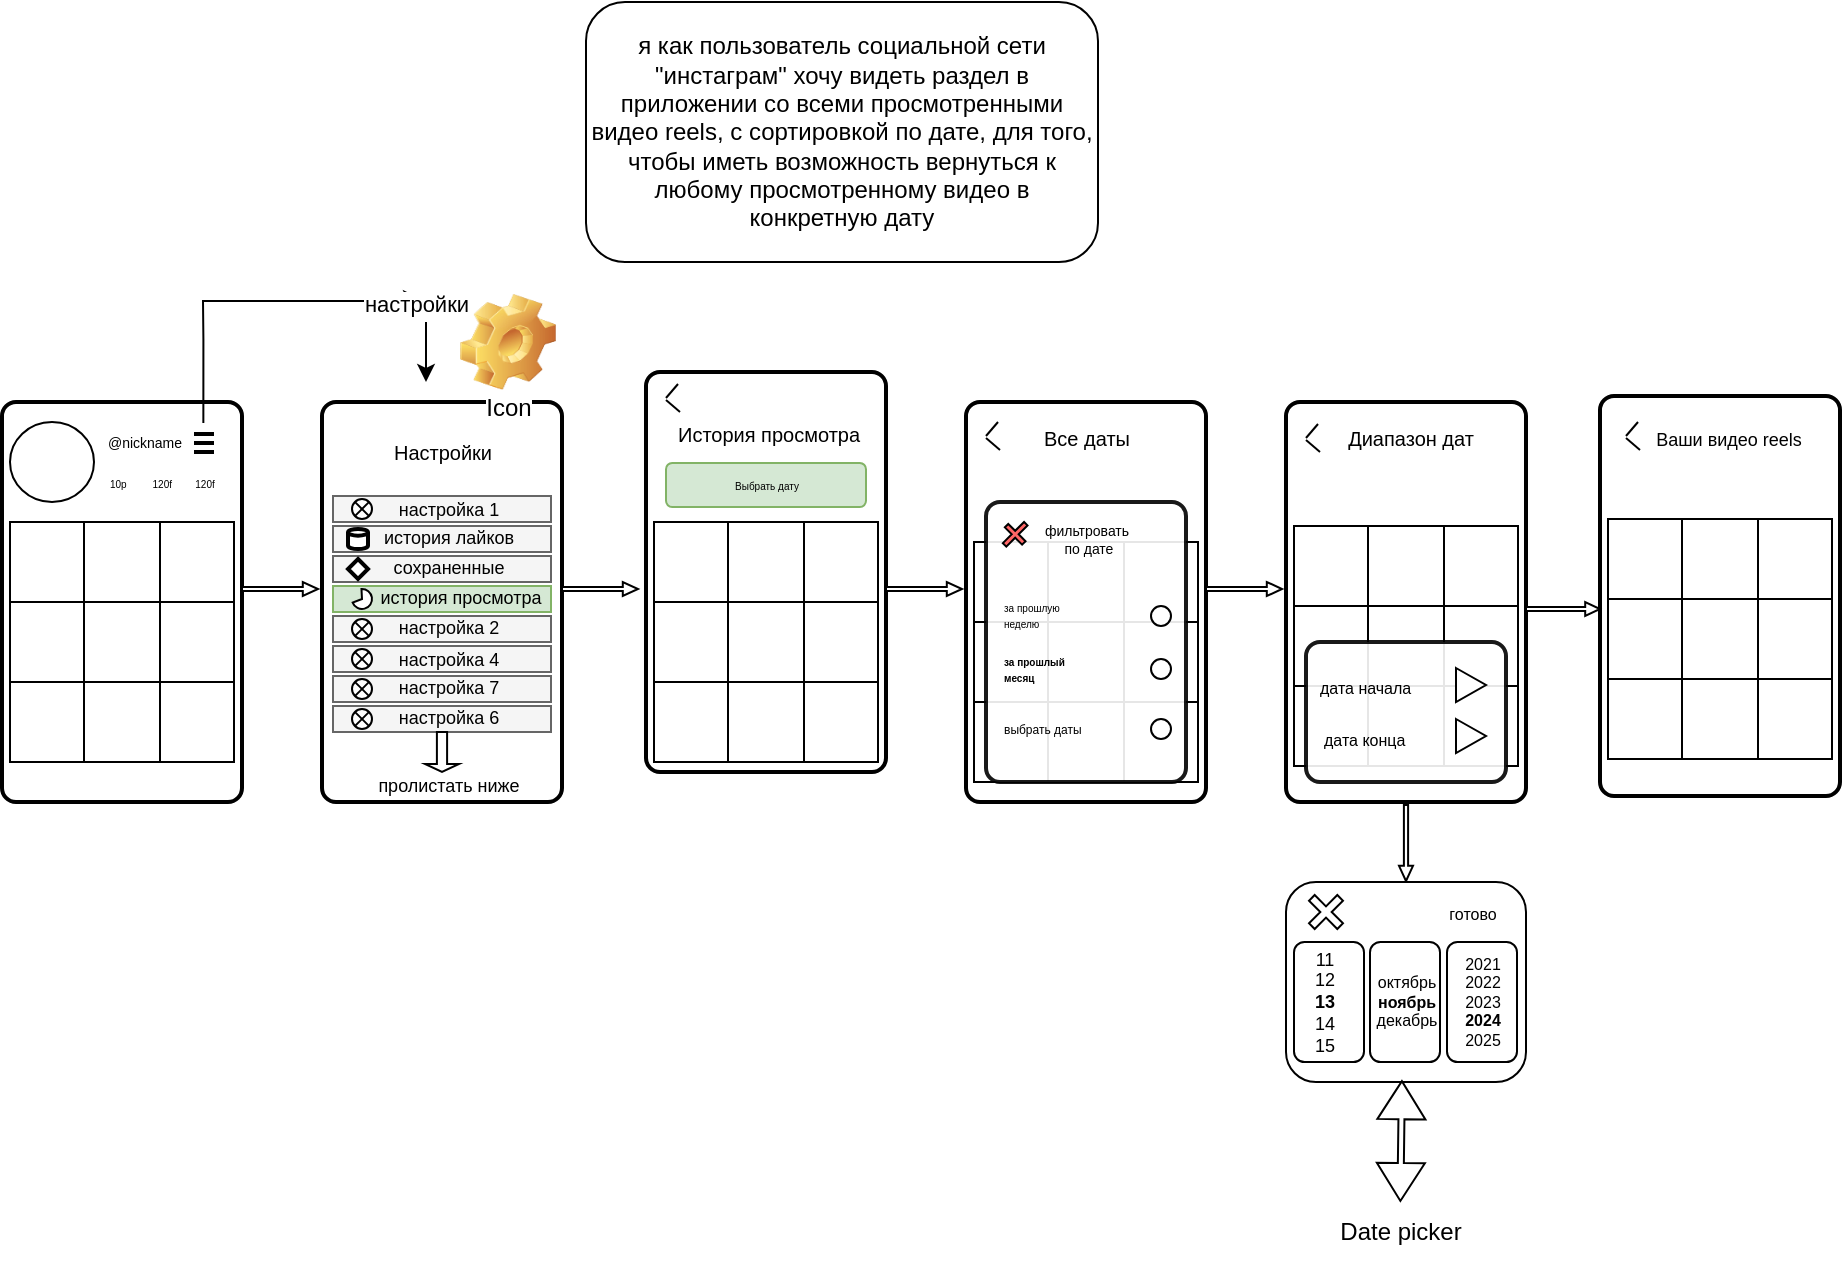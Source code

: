 <mxfile version="24.7.17">
  <diagram name="Страница — 1" id="zSCGIvUuBZdu_Xor0hQM">
    <mxGraphModel dx="1436" dy="774" grid="1" gridSize="10" guides="1" tooltips="1" connect="1" arrows="1" fold="1" page="1" pageScale="1" pageWidth="827" pageHeight="1169" math="0" shadow="0">
      <root>
        <mxCell id="0" />
        <mxCell id="1" parent="0" />
        <mxCell id="emmkqpBWdBEhl7w6q0PS-4" value="&lt;div style=&quot;text-align: justify;&quot;&gt;&lt;span style=&quot;background-color: initial;&quot;&gt;100&lt;/span&gt;&lt;/div&gt;" style="rounded=1;whiteSpace=wrap;html=1;absoluteArcSize=1;arcSize=14;strokeWidth=2;" parent="1" vertex="1">
          <mxGeometry x="28" y="320" width="120" height="200" as="geometry" />
        </mxCell>
        <mxCell id="emmkqpBWdBEhl7w6q0PS-5" value="" style="rounded=1;whiteSpace=wrap;html=1;absoluteArcSize=1;arcSize=14;strokeWidth=2;" parent="1" vertex="1">
          <mxGeometry x="188" y="320" width="120" height="200" as="geometry" />
        </mxCell>
        <mxCell id="emmkqpBWdBEhl7w6q0PS-6" value="" style="rounded=1;whiteSpace=wrap;html=1;absoluteArcSize=1;arcSize=14;strokeWidth=2;" parent="1" vertex="1">
          <mxGeometry x="350" y="305" width="120" height="200" as="geometry" />
        </mxCell>
        <mxCell id="emmkqpBWdBEhl7w6q0PS-7" value="" style="rounded=1;whiteSpace=wrap;html=1;absoluteArcSize=1;arcSize=14;strokeWidth=2;" parent="1" vertex="1">
          <mxGeometry x="510" y="320" width="120" height="200" as="geometry" />
        </mxCell>
        <mxCell id="emmkqpBWdBEhl7w6q0PS-8" value="" style="rounded=1;whiteSpace=wrap;html=1;absoluteArcSize=1;arcSize=14;strokeWidth=2;" parent="1" vertex="1">
          <mxGeometry x="670" y="320" width="120" height="200" as="geometry" />
        </mxCell>
        <mxCell id="emmkqpBWdBEhl7w6q0PS-9" value="" style="shape=table;startSize=0;container=1;collapsible=0;childLayout=tableLayout;fontSize=16;" parent="1" vertex="1">
          <mxGeometry x="32" y="380" width="112" height="120" as="geometry" />
        </mxCell>
        <mxCell id="emmkqpBWdBEhl7w6q0PS-10" value="" style="shape=tableRow;horizontal=0;startSize=0;swimlaneHead=0;swimlaneBody=0;strokeColor=inherit;top=0;left=0;bottom=0;right=0;collapsible=0;dropTarget=0;fillColor=none;points=[[0,0.5],[1,0.5]];portConstraint=eastwest;fontSize=16;" parent="emmkqpBWdBEhl7w6q0PS-9" vertex="1">
          <mxGeometry width="112" height="40" as="geometry" />
        </mxCell>
        <mxCell id="emmkqpBWdBEhl7w6q0PS-11" value="" style="shape=partialRectangle;html=1;whiteSpace=wrap;connectable=0;strokeColor=inherit;overflow=hidden;fillColor=none;top=0;left=0;bottom=0;right=0;pointerEvents=1;fontSize=16;" parent="emmkqpBWdBEhl7w6q0PS-10" vertex="1">
          <mxGeometry width="37" height="40" as="geometry">
            <mxRectangle width="37" height="40" as="alternateBounds" />
          </mxGeometry>
        </mxCell>
        <mxCell id="emmkqpBWdBEhl7w6q0PS-12" value="" style="shape=partialRectangle;html=1;whiteSpace=wrap;connectable=0;strokeColor=inherit;overflow=hidden;fillColor=none;top=0;left=0;bottom=0;right=0;pointerEvents=1;fontSize=16;" parent="emmkqpBWdBEhl7w6q0PS-10" vertex="1">
          <mxGeometry x="37" width="38" height="40" as="geometry">
            <mxRectangle width="38" height="40" as="alternateBounds" />
          </mxGeometry>
        </mxCell>
        <mxCell id="emmkqpBWdBEhl7w6q0PS-13" value="" style="shape=partialRectangle;html=1;whiteSpace=wrap;connectable=0;strokeColor=inherit;overflow=hidden;fillColor=none;top=0;left=0;bottom=0;right=0;pointerEvents=1;fontSize=16;" parent="emmkqpBWdBEhl7w6q0PS-10" vertex="1">
          <mxGeometry x="75" width="37" height="40" as="geometry">
            <mxRectangle width="37" height="40" as="alternateBounds" />
          </mxGeometry>
        </mxCell>
        <mxCell id="emmkqpBWdBEhl7w6q0PS-14" value="" style="shape=tableRow;horizontal=0;startSize=0;swimlaneHead=0;swimlaneBody=0;strokeColor=inherit;top=0;left=0;bottom=0;right=0;collapsible=0;dropTarget=0;fillColor=none;points=[[0,0.5],[1,0.5]];portConstraint=eastwest;fontSize=16;" parent="emmkqpBWdBEhl7w6q0PS-9" vertex="1">
          <mxGeometry y="40" width="112" height="40" as="geometry" />
        </mxCell>
        <mxCell id="emmkqpBWdBEhl7w6q0PS-15" value="" style="shape=partialRectangle;html=1;whiteSpace=wrap;connectable=0;strokeColor=inherit;overflow=hidden;fillColor=none;top=0;left=0;bottom=0;right=0;pointerEvents=1;fontSize=16;" parent="emmkqpBWdBEhl7w6q0PS-14" vertex="1">
          <mxGeometry width="37" height="40" as="geometry">
            <mxRectangle width="37" height="40" as="alternateBounds" />
          </mxGeometry>
        </mxCell>
        <mxCell id="emmkqpBWdBEhl7w6q0PS-16" value="&lt;div style=&quot;text-align: justify;&quot;&gt;&lt;br&gt;&lt;/div&gt;" style="shape=partialRectangle;html=1;whiteSpace=wrap;connectable=0;strokeColor=inherit;overflow=hidden;fillColor=none;top=0;left=0;bottom=0;right=0;pointerEvents=1;fontSize=16;" parent="emmkqpBWdBEhl7w6q0PS-14" vertex="1">
          <mxGeometry x="37" width="38" height="40" as="geometry">
            <mxRectangle width="38" height="40" as="alternateBounds" />
          </mxGeometry>
        </mxCell>
        <mxCell id="emmkqpBWdBEhl7w6q0PS-17" value="" style="shape=partialRectangle;html=1;whiteSpace=wrap;connectable=0;strokeColor=inherit;overflow=hidden;fillColor=none;top=0;left=0;bottom=0;right=0;pointerEvents=1;fontSize=16;" parent="emmkqpBWdBEhl7w6q0PS-14" vertex="1">
          <mxGeometry x="75" width="37" height="40" as="geometry">
            <mxRectangle width="37" height="40" as="alternateBounds" />
          </mxGeometry>
        </mxCell>
        <mxCell id="emmkqpBWdBEhl7w6q0PS-18" value="" style="shape=tableRow;horizontal=0;startSize=0;swimlaneHead=0;swimlaneBody=0;strokeColor=inherit;top=0;left=0;bottom=0;right=0;collapsible=0;dropTarget=0;fillColor=none;points=[[0,0.5],[1,0.5]];portConstraint=eastwest;fontSize=16;" parent="emmkqpBWdBEhl7w6q0PS-9" vertex="1">
          <mxGeometry y="80" width="112" height="40" as="geometry" />
        </mxCell>
        <mxCell id="emmkqpBWdBEhl7w6q0PS-19" value="" style="shape=partialRectangle;html=1;whiteSpace=wrap;connectable=0;strokeColor=inherit;overflow=hidden;fillColor=none;top=0;left=0;bottom=0;right=0;pointerEvents=1;fontSize=16;" parent="emmkqpBWdBEhl7w6q0PS-18" vertex="1">
          <mxGeometry width="37" height="40" as="geometry">
            <mxRectangle width="37" height="40" as="alternateBounds" />
          </mxGeometry>
        </mxCell>
        <mxCell id="emmkqpBWdBEhl7w6q0PS-20" value="" style="shape=partialRectangle;html=1;whiteSpace=wrap;connectable=0;strokeColor=inherit;overflow=hidden;fillColor=none;top=0;left=0;bottom=0;right=0;pointerEvents=1;fontSize=16;" parent="emmkqpBWdBEhl7w6q0PS-18" vertex="1">
          <mxGeometry x="37" width="38" height="40" as="geometry">
            <mxRectangle width="38" height="40" as="alternateBounds" />
          </mxGeometry>
        </mxCell>
        <mxCell id="emmkqpBWdBEhl7w6q0PS-21" value="" style="shape=partialRectangle;html=1;whiteSpace=wrap;connectable=0;strokeColor=inherit;overflow=hidden;fillColor=none;top=0;left=0;bottom=0;right=0;pointerEvents=1;fontSize=16;" parent="emmkqpBWdBEhl7w6q0PS-18" vertex="1">
          <mxGeometry x="75" width="37" height="40" as="geometry">
            <mxRectangle width="37" height="40" as="alternateBounds" />
          </mxGeometry>
        </mxCell>
        <mxCell id="emmkqpBWdBEhl7w6q0PS-23" value="" style="verticalLabelPosition=bottom;verticalAlign=top;html=1;shape=mxgraph.flowchart.on-page_reference;" parent="1" vertex="1">
          <mxGeometry x="32" y="330" width="42" height="40" as="geometry" />
        </mxCell>
        <mxCell id="emmkqpBWdBEhl7w6q0PS-24" value="10p" style="text;html=1;align=left;verticalAlign=middle;resizable=0;points=[];autosize=1;strokeColor=none;fillColor=none;fontSize=5;" parent="1" vertex="1">
          <mxGeometry x="80" y="350" width="30" height="20" as="geometry" />
        </mxCell>
        <mxCell id="emmkqpBWdBEhl7w6q0PS-25" value="120f" style="text;html=1;align=right;verticalAlign=middle;resizable=0;points=[];autosize=1;strokeColor=none;fillColor=none;fontSize=5;" parent="1" vertex="1">
          <mxGeometry x="84" y="350" width="30" height="20" as="geometry" />
        </mxCell>
        <mxCell id="emmkqpBWdBEhl7w6q0PS-26" value="120f" style="text;html=1;align=center;verticalAlign=middle;resizable=0;points=[];autosize=1;strokeColor=none;fillColor=none;fontSize=5;" parent="1" vertex="1">
          <mxGeometry x="114" y="350" width="30" height="20" as="geometry" />
        </mxCell>
        <mxCell id="emmkqpBWdBEhl7w6q0PS-29" value="" style="line;strokeWidth=2;html=1;" parent="1" vertex="1">
          <mxGeometry x="124" y="330" width="10" height="12" as="geometry" />
        </mxCell>
        <mxCell id="emmkqpBWdBEhl7w6q0PS-30" value="" style="line;strokeWidth=2;html=1;" parent="1" vertex="1">
          <mxGeometry x="124" y="340" width="10" height="10" as="geometry" />
        </mxCell>
        <mxCell id="emmkqpBWdBEhl7w6q0PS-32" value="" style="line;strokeWidth=2;html=1;" parent="1" vertex="1">
          <mxGeometry x="124" y="340" width="10" height="1" as="geometry" />
        </mxCell>
        <mxCell id="emmkqpBWdBEhl7w6q0PS-33" value="" style="edgeStyle=segmentEdgeStyle;endArrow=classic;html=1;curved=0;rounded=0;endSize=8;startSize=8;exitX=0.593;exitY=0.531;exitDx=0;exitDy=0;exitPerimeter=0;" parent="1" edge="1">
          <mxGeometry width="50" height="50" relative="1" as="geometry">
            <mxPoint x="128.68" y="330.502" as="sourcePoint" />
            <mxPoint x="239.5" y="269.5" as="targetPoint" />
            <Array as="points">
              <mxPoint x="128.5" y="288.5" />
              <mxPoint x="128.5" y="288.5" />
            </Array>
          </mxGeometry>
        </mxCell>
        <mxCell id="emmkqpBWdBEhl7w6q0PS-34" value="настройки" style="edgeLabel;html=1;align=center;verticalAlign=middle;resizable=0;points=[];" parent="emmkqpBWdBEhl7w6q0PS-33" vertex="1" connectable="0">
          <mxGeometry x="0.941" y="-1" relative="1" as="geometry">
            <mxPoint as="offset" />
          </mxGeometry>
        </mxCell>
        <mxCell id="emmkqpBWdBEhl7w6q0PS-36" value="" style="shape=singleArrow;whiteSpace=wrap;html=1;" parent="1" vertex="1">
          <mxGeometry x="148" y="410" width="38" height="7" as="geometry" />
        </mxCell>
        <mxCell id="emmkqpBWdBEhl7w6q0PS-37" value="" style="shape=singleArrow;whiteSpace=wrap;html=1;" parent="1" vertex="1">
          <mxGeometry x="308" y="410" width="38" height="7" as="geometry" />
        </mxCell>
        <mxCell id="emmkqpBWdBEhl7w6q0PS-38" value="Настройки" style="text;html=1;align=center;verticalAlign=middle;resizable=0;points=[];autosize=1;strokeColor=none;fillColor=none;fontSize=10;" parent="1" vertex="1">
          <mxGeometry x="213" y="330" width="70" height="30" as="geometry" />
        </mxCell>
        <mxCell id="emmkqpBWdBEhl7w6q0PS-39" value="История просмотра" style="text;html=1;align=center;verticalAlign=middle;resizable=0;points=[];autosize=1;strokeColor=none;fillColor=none;fontSize=10;" parent="1" vertex="1">
          <mxGeometry x="355.5" y="321" width="110" height="30" as="geometry" />
        </mxCell>
        <mxCell id="emmkqpBWdBEhl7w6q0PS-40" value="Все даты" style="text;html=1;align=center;verticalAlign=middle;resizable=0;points=[];autosize=1;strokeColor=none;fillColor=none;fontSize=10;" parent="1" vertex="1">
          <mxGeometry x="535" y="323" width="70" height="30" as="geometry" />
        </mxCell>
        <mxCell id="emmkqpBWdBEhl7w6q0PS-41" value="Диапазон дат" style="text;html=1;align=center;verticalAlign=middle;resizable=0;points=[];autosize=1;strokeColor=none;fillColor=none;fontSize=10;" parent="1" vertex="1">
          <mxGeometry x="687" y="323" width="90" height="30" as="geometry" />
        </mxCell>
        <mxCell id="emmkqpBWdBEhl7w6q0PS-42" value="" style="shape=singleArrow;whiteSpace=wrap;html=1;" parent="1" vertex="1">
          <mxGeometry x="470" y="410" width="38" height="7" as="geometry" />
        </mxCell>
        <mxCell id="emmkqpBWdBEhl7w6q0PS-43" value="" style="shape=singleArrow;whiteSpace=wrap;html=1;" parent="1" vertex="1">
          <mxGeometry x="630" y="410" width="38" height="7" as="geometry" />
        </mxCell>
        <mxCell id="emmkqpBWdBEhl7w6q0PS-45" value="" style="verticalLabelPosition=bottom;verticalAlign=top;html=1;shape=mxgraph.basic.rect;fillColor2=none;strokeWidth=1;size=20;indent=100;fillColor=#f5f5f5;fontColor=#333333;strokeColor=#666666;" parent="1" vertex="1">
          <mxGeometry x="193.5" y="367" width="109" height="13" as="geometry" />
        </mxCell>
        <mxCell id="emmkqpBWdBEhl7w6q0PS-46" value="" style="verticalLabelPosition=bottom;verticalAlign=top;html=1;shape=mxgraph.basic.rect;fillColor2=none;strokeWidth=1;size=20;indent=100;fillColor=#f5f5f5;fontColor=#333333;strokeColor=#666666;" parent="1" vertex="1">
          <mxGeometry x="193.5" y="382" width="109" height="13" as="geometry" />
        </mxCell>
        <mxCell id="emmkqpBWdBEhl7w6q0PS-47" value="" style="verticalLabelPosition=bottom;verticalAlign=top;html=1;shape=mxgraph.basic.rect;fillColor2=none;strokeWidth=1;size=20;indent=100;fillColor=#f5f5f5;fontColor=#333333;strokeColor=#666666;" parent="1" vertex="1">
          <mxGeometry x="193.5" y="397" width="109" height="13" as="geometry" />
        </mxCell>
        <mxCell id="emmkqpBWdBEhl7w6q0PS-48" value="" style="verticalLabelPosition=bottom;verticalAlign=top;html=1;shape=mxgraph.basic.rect;fillColor2=none;strokeWidth=1;size=20;indent=100;fillColor=#d5e8d4;strokeColor=#82b366;" parent="1" vertex="1">
          <mxGeometry x="193.5" y="412" width="109" height="13" as="geometry" />
        </mxCell>
        <mxCell id="emmkqpBWdBEhl7w6q0PS-50" value="&lt;font style=&quot;font-size: 7px;&quot;&gt;@nickname&lt;/font&gt;" style="text;html=1;align=center;verticalAlign=middle;resizable=0;points=[];autosize=1;strokeColor=none;fillColor=none;fontSize=7;" parent="1" vertex="1">
          <mxGeometry x="69" y="330.5" width="60" height="20" as="geometry" />
        </mxCell>
        <mxCell id="emmkqpBWdBEhl7w6q0PS-53" value="" style="shape=table;startSize=0;container=1;collapsible=0;childLayout=tableLayout;fontSize=16;" parent="1" vertex="1">
          <mxGeometry x="354" y="380" width="112" height="120" as="geometry" />
        </mxCell>
        <mxCell id="emmkqpBWdBEhl7w6q0PS-54" value="" style="shape=tableRow;horizontal=0;startSize=0;swimlaneHead=0;swimlaneBody=0;strokeColor=inherit;top=0;left=0;bottom=0;right=0;collapsible=0;dropTarget=0;fillColor=none;points=[[0,0.5],[1,0.5]];portConstraint=eastwest;fontSize=16;" parent="emmkqpBWdBEhl7w6q0PS-53" vertex="1">
          <mxGeometry width="112" height="40" as="geometry" />
        </mxCell>
        <mxCell id="emmkqpBWdBEhl7w6q0PS-55" value="" style="shape=partialRectangle;html=1;whiteSpace=wrap;connectable=0;strokeColor=inherit;overflow=hidden;fillColor=none;top=0;left=0;bottom=0;right=0;pointerEvents=1;fontSize=16;" parent="emmkqpBWdBEhl7w6q0PS-54" vertex="1">
          <mxGeometry width="37" height="40" as="geometry">
            <mxRectangle width="37" height="40" as="alternateBounds" />
          </mxGeometry>
        </mxCell>
        <mxCell id="emmkqpBWdBEhl7w6q0PS-56" value="" style="shape=partialRectangle;html=1;whiteSpace=wrap;connectable=0;strokeColor=inherit;overflow=hidden;fillColor=none;top=0;left=0;bottom=0;right=0;pointerEvents=1;fontSize=16;" parent="emmkqpBWdBEhl7w6q0PS-54" vertex="1">
          <mxGeometry x="37" width="38" height="40" as="geometry">
            <mxRectangle width="38" height="40" as="alternateBounds" />
          </mxGeometry>
        </mxCell>
        <mxCell id="emmkqpBWdBEhl7w6q0PS-57" value="" style="shape=partialRectangle;html=1;whiteSpace=wrap;connectable=0;strokeColor=inherit;overflow=hidden;fillColor=none;top=0;left=0;bottom=0;right=0;pointerEvents=1;fontSize=16;" parent="emmkqpBWdBEhl7w6q0PS-54" vertex="1">
          <mxGeometry x="75" width="37" height="40" as="geometry">
            <mxRectangle width="37" height="40" as="alternateBounds" />
          </mxGeometry>
        </mxCell>
        <mxCell id="emmkqpBWdBEhl7w6q0PS-58" value="" style="shape=tableRow;horizontal=0;startSize=0;swimlaneHead=0;swimlaneBody=0;strokeColor=inherit;top=0;left=0;bottom=0;right=0;collapsible=0;dropTarget=0;fillColor=none;points=[[0,0.5],[1,0.5]];portConstraint=eastwest;fontSize=16;" parent="emmkqpBWdBEhl7w6q0PS-53" vertex="1">
          <mxGeometry y="40" width="112" height="40" as="geometry" />
        </mxCell>
        <mxCell id="emmkqpBWdBEhl7w6q0PS-59" value="" style="shape=partialRectangle;html=1;whiteSpace=wrap;connectable=0;strokeColor=inherit;overflow=hidden;fillColor=none;top=0;left=0;bottom=0;right=0;pointerEvents=1;fontSize=16;" parent="emmkqpBWdBEhl7w6q0PS-58" vertex="1">
          <mxGeometry width="37" height="40" as="geometry">
            <mxRectangle width="37" height="40" as="alternateBounds" />
          </mxGeometry>
        </mxCell>
        <mxCell id="emmkqpBWdBEhl7w6q0PS-60" value="&lt;div style=&quot;text-align: justify;&quot;&gt;&lt;br&gt;&lt;/div&gt;" style="shape=partialRectangle;html=1;whiteSpace=wrap;connectable=0;strokeColor=inherit;overflow=hidden;fillColor=none;top=0;left=0;bottom=0;right=0;pointerEvents=1;fontSize=16;" parent="emmkqpBWdBEhl7w6q0PS-58" vertex="1">
          <mxGeometry x="37" width="38" height="40" as="geometry">
            <mxRectangle width="38" height="40" as="alternateBounds" />
          </mxGeometry>
        </mxCell>
        <mxCell id="emmkqpBWdBEhl7w6q0PS-61" value="" style="shape=partialRectangle;html=1;whiteSpace=wrap;connectable=0;strokeColor=inherit;overflow=hidden;fillColor=none;top=0;left=0;bottom=0;right=0;pointerEvents=1;fontSize=16;" parent="emmkqpBWdBEhl7w6q0PS-58" vertex="1">
          <mxGeometry x="75" width="37" height="40" as="geometry">
            <mxRectangle width="37" height="40" as="alternateBounds" />
          </mxGeometry>
        </mxCell>
        <mxCell id="emmkqpBWdBEhl7w6q0PS-62" value="" style="shape=tableRow;horizontal=0;startSize=0;swimlaneHead=0;swimlaneBody=0;strokeColor=inherit;top=0;left=0;bottom=0;right=0;collapsible=0;dropTarget=0;fillColor=none;points=[[0,0.5],[1,0.5]];portConstraint=eastwest;fontSize=16;" parent="emmkqpBWdBEhl7w6q0PS-53" vertex="1">
          <mxGeometry y="80" width="112" height="40" as="geometry" />
        </mxCell>
        <mxCell id="emmkqpBWdBEhl7w6q0PS-63" value="" style="shape=partialRectangle;html=1;whiteSpace=wrap;connectable=0;strokeColor=inherit;overflow=hidden;fillColor=none;top=0;left=0;bottom=0;right=0;pointerEvents=1;fontSize=16;" parent="emmkqpBWdBEhl7w6q0PS-62" vertex="1">
          <mxGeometry width="37" height="40" as="geometry">
            <mxRectangle width="37" height="40" as="alternateBounds" />
          </mxGeometry>
        </mxCell>
        <mxCell id="emmkqpBWdBEhl7w6q0PS-64" value="" style="shape=partialRectangle;html=1;whiteSpace=wrap;connectable=0;strokeColor=inherit;overflow=hidden;fillColor=none;top=0;left=0;bottom=0;right=0;pointerEvents=1;fontSize=16;" parent="emmkqpBWdBEhl7w6q0PS-62" vertex="1">
          <mxGeometry x="37" width="38" height="40" as="geometry">
            <mxRectangle width="38" height="40" as="alternateBounds" />
          </mxGeometry>
        </mxCell>
        <mxCell id="emmkqpBWdBEhl7w6q0PS-65" value="" style="shape=partialRectangle;html=1;whiteSpace=wrap;connectable=0;strokeColor=inherit;overflow=hidden;fillColor=none;top=0;left=0;bottom=0;right=0;pointerEvents=1;fontSize=16;" parent="emmkqpBWdBEhl7w6q0PS-62" vertex="1">
          <mxGeometry x="75" width="37" height="40" as="geometry">
            <mxRectangle width="37" height="40" as="alternateBounds" />
          </mxGeometry>
        </mxCell>
        <mxCell id="emmkqpBWdBEhl7w6q0PS-66" value="" style="shape=table;startSize=0;container=1;collapsible=0;childLayout=tableLayout;fontSize=16;" parent="1" vertex="1">
          <mxGeometry x="514" y="390" width="112" height="120" as="geometry" />
        </mxCell>
        <mxCell id="emmkqpBWdBEhl7w6q0PS-67" value="" style="shape=tableRow;horizontal=0;startSize=0;swimlaneHead=0;swimlaneBody=0;strokeColor=inherit;top=0;left=0;bottom=0;right=0;collapsible=0;dropTarget=0;fillColor=none;points=[[0,0.5],[1,0.5]];portConstraint=eastwest;fontSize=16;" parent="emmkqpBWdBEhl7w6q0PS-66" vertex="1">
          <mxGeometry width="112" height="40" as="geometry" />
        </mxCell>
        <mxCell id="emmkqpBWdBEhl7w6q0PS-68" value="" style="shape=partialRectangle;html=1;whiteSpace=wrap;connectable=0;strokeColor=inherit;overflow=hidden;fillColor=none;top=0;left=0;bottom=0;right=0;pointerEvents=1;fontSize=16;" parent="emmkqpBWdBEhl7w6q0PS-67" vertex="1">
          <mxGeometry width="37" height="40" as="geometry">
            <mxRectangle width="37" height="40" as="alternateBounds" />
          </mxGeometry>
        </mxCell>
        <mxCell id="emmkqpBWdBEhl7w6q0PS-69" value="" style="shape=partialRectangle;html=1;whiteSpace=wrap;connectable=0;strokeColor=inherit;overflow=hidden;fillColor=none;top=0;left=0;bottom=0;right=0;pointerEvents=1;fontSize=16;" parent="emmkqpBWdBEhl7w6q0PS-67" vertex="1">
          <mxGeometry x="37" width="38" height="40" as="geometry">
            <mxRectangle width="38" height="40" as="alternateBounds" />
          </mxGeometry>
        </mxCell>
        <mxCell id="emmkqpBWdBEhl7w6q0PS-70" value="" style="shape=partialRectangle;html=1;whiteSpace=wrap;connectable=0;strokeColor=inherit;overflow=hidden;fillColor=none;top=0;left=0;bottom=0;right=0;pointerEvents=1;fontSize=16;" parent="emmkqpBWdBEhl7w6q0PS-67" vertex="1">
          <mxGeometry x="75" width="37" height="40" as="geometry">
            <mxRectangle width="37" height="40" as="alternateBounds" />
          </mxGeometry>
        </mxCell>
        <mxCell id="emmkqpBWdBEhl7w6q0PS-71" value="" style="shape=tableRow;horizontal=0;startSize=0;swimlaneHead=0;swimlaneBody=0;strokeColor=inherit;top=0;left=0;bottom=0;right=0;collapsible=0;dropTarget=0;fillColor=none;points=[[0,0.5],[1,0.5]];portConstraint=eastwest;fontSize=16;" parent="emmkqpBWdBEhl7w6q0PS-66" vertex="1">
          <mxGeometry y="40" width="112" height="40" as="geometry" />
        </mxCell>
        <mxCell id="emmkqpBWdBEhl7w6q0PS-72" value="" style="shape=partialRectangle;html=1;whiteSpace=wrap;connectable=0;strokeColor=inherit;overflow=hidden;fillColor=none;top=0;left=0;bottom=0;right=0;pointerEvents=1;fontSize=16;" parent="emmkqpBWdBEhl7w6q0PS-71" vertex="1">
          <mxGeometry width="37" height="40" as="geometry">
            <mxRectangle width="37" height="40" as="alternateBounds" />
          </mxGeometry>
        </mxCell>
        <mxCell id="emmkqpBWdBEhl7w6q0PS-73" value="&lt;div style=&quot;text-align: justify;&quot;&gt;&lt;br&gt;&lt;/div&gt;" style="shape=partialRectangle;html=1;whiteSpace=wrap;connectable=0;strokeColor=inherit;overflow=hidden;fillColor=none;top=0;left=0;bottom=0;right=0;pointerEvents=1;fontSize=16;" parent="emmkqpBWdBEhl7w6q0PS-71" vertex="1">
          <mxGeometry x="37" width="38" height="40" as="geometry">
            <mxRectangle width="38" height="40" as="alternateBounds" />
          </mxGeometry>
        </mxCell>
        <mxCell id="emmkqpBWdBEhl7w6q0PS-74" value="" style="shape=partialRectangle;html=1;whiteSpace=wrap;connectable=0;strokeColor=inherit;overflow=hidden;fillColor=none;top=0;left=0;bottom=0;right=0;pointerEvents=1;fontSize=16;" parent="emmkqpBWdBEhl7w6q0PS-71" vertex="1">
          <mxGeometry x="75" width="37" height="40" as="geometry">
            <mxRectangle width="37" height="40" as="alternateBounds" />
          </mxGeometry>
        </mxCell>
        <mxCell id="emmkqpBWdBEhl7w6q0PS-75" value="" style="shape=tableRow;horizontal=0;startSize=0;swimlaneHead=0;swimlaneBody=0;strokeColor=inherit;top=0;left=0;bottom=0;right=0;collapsible=0;dropTarget=0;fillColor=none;points=[[0,0.5],[1,0.5]];portConstraint=eastwest;fontSize=16;" parent="emmkqpBWdBEhl7w6q0PS-66" vertex="1">
          <mxGeometry y="80" width="112" height="40" as="geometry" />
        </mxCell>
        <mxCell id="emmkqpBWdBEhl7w6q0PS-76" value="" style="shape=partialRectangle;html=1;whiteSpace=wrap;connectable=0;strokeColor=inherit;overflow=hidden;fillColor=none;top=0;left=0;bottom=0;right=0;pointerEvents=1;fontSize=16;" parent="emmkqpBWdBEhl7w6q0PS-75" vertex="1">
          <mxGeometry width="37" height="40" as="geometry">
            <mxRectangle width="37" height="40" as="alternateBounds" />
          </mxGeometry>
        </mxCell>
        <mxCell id="emmkqpBWdBEhl7w6q0PS-77" value="" style="shape=partialRectangle;html=1;whiteSpace=wrap;connectable=0;strokeColor=inherit;overflow=hidden;fillColor=none;top=0;left=0;bottom=0;right=0;pointerEvents=1;fontSize=16;" parent="emmkqpBWdBEhl7w6q0PS-75" vertex="1">
          <mxGeometry x="37" width="38" height="40" as="geometry">
            <mxRectangle width="38" height="40" as="alternateBounds" />
          </mxGeometry>
        </mxCell>
        <mxCell id="emmkqpBWdBEhl7w6q0PS-78" value="" style="shape=partialRectangle;html=1;whiteSpace=wrap;connectable=0;strokeColor=inherit;overflow=hidden;fillColor=none;top=0;left=0;bottom=0;right=0;pointerEvents=1;fontSize=16;" parent="emmkqpBWdBEhl7w6q0PS-75" vertex="1">
          <mxGeometry x="75" width="37" height="40" as="geometry">
            <mxRectangle width="37" height="40" as="alternateBounds" />
          </mxGeometry>
        </mxCell>
        <mxCell id="emmkqpBWdBEhl7w6q0PS-51" value="" style="rounded=1;whiteSpace=wrap;html=1;absoluteArcSize=1;arcSize=14;strokeWidth=2;fillColor=default;opacity=90;" parent="1" vertex="1">
          <mxGeometry x="520" y="370" width="100" height="140" as="geometry" />
        </mxCell>
        <mxCell id="emmkqpBWdBEhl7w6q0PS-79" value="" style="verticalLabelPosition=bottom;verticalAlign=top;html=1;shape=mxgraph.basic.rect;fillColor2=none;strokeWidth=1;size=20;indent=100;fillColor=#f5f5f5;fontColor=#333333;strokeColor=#666666;" parent="1" vertex="1">
          <mxGeometry x="193.5" y="427" width="109" height="13" as="geometry" />
        </mxCell>
        <mxCell id="emmkqpBWdBEhl7w6q0PS-80" value="" style="verticalLabelPosition=bottom;verticalAlign=top;html=1;shape=mxgraph.basic.rect;fillColor2=none;strokeWidth=1;size=20;indent=100;fillColor=#f5f5f5;fontColor=#333333;strokeColor=#666666;" parent="1" vertex="1">
          <mxGeometry x="193.5" y="442" width="109" height="13" as="geometry" />
        </mxCell>
        <mxCell id="emmkqpBWdBEhl7w6q0PS-81" value="" style="verticalLabelPosition=bottom;verticalAlign=top;html=1;shape=mxgraph.basic.rect;fillColor2=none;strokeWidth=1;size=20;indent=100;fillColor=#f5f5f5;fontColor=#333333;strokeColor=#666666;" parent="1" vertex="1">
          <mxGeometry x="193.5" y="457" width="109" height="13" as="geometry" />
        </mxCell>
        <mxCell id="emmkqpBWdBEhl7w6q0PS-82" value="" style="verticalLabelPosition=bottom;verticalAlign=top;html=1;shape=mxgraph.basic.rect;fillColor2=none;strokeWidth=1;size=20;indent=100;fillColor=#f5f5f5;fontColor=#333333;strokeColor=#666666;" parent="1" vertex="1">
          <mxGeometry x="193.5" y="472" width="109" height="13" as="geometry" />
        </mxCell>
        <mxCell id="emmkqpBWdBEhl7w6q0PS-83" value="&lt;font style=&quot;font-size: 9px;&quot;&gt;пролистать ниже&lt;/font&gt;" style="text;html=1;align=center;verticalAlign=middle;resizable=0;points=[];autosize=1;strokeColor=none;fillColor=none;" parent="1" vertex="1">
          <mxGeometry x="206" y="496" width="90" height="30" as="geometry" />
        </mxCell>
        <mxCell id="emmkqpBWdBEhl7w6q0PS-85" value="" style="shape=singleArrow;direction=south;whiteSpace=wrap;html=1;" parent="1" vertex="1">
          <mxGeometry x="239.5" y="485" width="17" height="20" as="geometry" />
        </mxCell>
        <mxCell id="emmkqpBWdBEhl7w6q0PS-86" value="" style="verticalLabelPosition=bottom;verticalAlign=top;html=1;shape=mxgraph.basic.pie;startAngle=0.2;endAngle=0.9;rotation=-75;" parent="1" vertex="1">
          <mxGeometry x="203" y="413.5" width="10" height="10" as="geometry" />
        </mxCell>
        <mxCell id="emmkqpBWdBEhl7w6q0PS-87" value="&lt;font style=&quot;font-size: 9px;&quot;&gt;история просмотра&lt;/font&gt;" style="text;html=1;align=center;verticalAlign=middle;resizable=0;points=[];autosize=1;strokeColor=none;fillColor=none;" parent="1" vertex="1">
          <mxGeometry x="207" y="402" width="100" height="30" as="geometry" />
        </mxCell>
        <mxCell id="emmkqpBWdBEhl7w6q0PS-88" value="&lt;font style=&quot;font-size: 9px;&quot;&gt;настройка 1&lt;/font&gt;" style="text;html=1;align=center;verticalAlign=middle;resizable=0;points=[];autosize=1;strokeColor=none;fillColor=none;" parent="1" vertex="1">
          <mxGeometry x="216" y="358" width="70" height="30" as="geometry" />
        </mxCell>
        <mxCell id="emmkqpBWdBEhl7w6q0PS-89" value="&lt;font style=&quot;font-size: 9px;&quot;&gt;история лайков&lt;/font&gt;" style="text;html=1;align=center;verticalAlign=middle;resizable=0;points=[];autosize=1;strokeColor=none;fillColor=none;" parent="1" vertex="1">
          <mxGeometry x="206" y="372" width="90" height="30" as="geometry" />
        </mxCell>
        <mxCell id="emmkqpBWdBEhl7w6q0PS-90" value="&lt;font style=&quot;font-size: 9px;&quot;&gt;сохраненные&lt;/font&gt;" style="text;html=1;align=center;verticalAlign=middle;resizable=0;points=[];autosize=1;strokeColor=none;fillColor=none;" parent="1" vertex="1">
          <mxGeometry x="211" y="387" width="80" height="30" as="geometry" />
        </mxCell>
        <mxCell id="emmkqpBWdBEhl7w6q0PS-91" value="&lt;font style=&quot;font-size: 9px;&quot;&gt;настройка 2&lt;/font&gt;" style="text;html=1;align=center;verticalAlign=middle;resizable=0;points=[];autosize=1;strokeColor=none;fillColor=none;" parent="1" vertex="1">
          <mxGeometry x="216" y="417" width="70" height="30" as="geometry" />
        </mxCell>
        <mxCell id="emmkqpBWdBEhl7w6q0PS-92" value="&lt;font style=&quot;font-size: 9px;&quot;&gt;настройка 4&lt;/font&gt;" style="text;html=1;align=center;verticalAlign=middle;resizable=0;points=[];autosize=1;strokeColor=none;fillColor=none;" parent="1" vertex="1">
          <mxGeometry x="216" y="433" width="70" height="30" as="geometry" />
        </mxCell>
        <mxCell id="emmkqpBWdBEhl7w6q0PS-93" value="&lt;font style=&quot;font-size: 9px;&quot;&gt;настройка 7&lt;/font&gt;" style="text;html=1;align=center;verticalAlign=middle;resizable=0;points=[];autosize=1;strokeColor=none;fillColor=none;" parent="1" vertex="1">
          <mxGeometry x="216" y="447" width="70" height="30" as="geometry" />
        </mxCell>
        <mxCell id="emmkqpBWdBEhl7w6q0PS-94" value="&lt;font style=&quot;font-size: 9px;&quot;&gt;настройка 6&lt;/font&gt;" style="text;html=1;align=center;verticalAlign=middle;resizable=0;points=[];autosize=1;strokeColor=none;fillColor=none;" parent="1" vertex="1">
          <mxGeometry x="216" y="462" width="70" height="30" as="geometry" />
        </mxCell>
        <mxCell id="emmkqpBWdBEhl7w6q0PS-95" value="" style="verticalLabelPosition=bottom;verticalAlign=top;html=1;shape=mxgraph.flowchart.or;" parent="1" vertex="1">
          <mxGeometry x="203" y="428.5" width="10" height="10" as="geometry" />
        </mxCell>
        <mxCell id="emmkqpBWdBEhl7w6q0PS-96" value="" style="verticalLabelPosition=bottom;verticalAlign=top;html=1;shape=mxgraph.flowchart.or;" parent="1" vertex="1">
          <mxGeometry x="203" y="443.5" width="10" height="10" as="geometry" />
        </mxCell>
        <mxCell id="emmkqpBWdBEhl7w6q0PS-97" value="" style="verticalLabelPosition=bottom;verticalAlign=top;html=1;shape=mxgraph.flowchart.or;" parent="1" vertex="1">
          <mxGeometry x="203" y="458.5" width="10" height="10" as="geometry" />
        </mxCell>
        <mxCell id="emmkqpBWdBEhl7w6q0PS-98" value="" style="verticalLabelPosition=bottom;verticalAlign=top;html=1;shape=mxgraph.flowchart.or;" parent="1" vertex="1">
          <mxGeometry x="203" y="473.5" width="10" height="10" as="geometry" />
        </mxCell>
        <mxCell id="emmkqpBWdBEhl7w6q0PS-99" value="" style="verticalLabelPosition=bottom;verticalAlign=top;html=1;shape=mxgraph.flowchart.or;" parent="1" vertex="1">
          <mxGeometry x="203" y="368.5" width="10" height="10" as="geometry" />
        </mxCell>
        <mxCell id="emmkqpBWdBEhl7w6q0PS-100" value="" style="strokeWidth=2;html=1;shape=mxgraph.flowchart.decision;whiteSpace=wrap;" parent="1" vertex="1">
          <mxGeometry x="201" y="398.5" width="10" height="10" as="geometry" />
        </mxCell>
        <mxCell id="emmkqpBWdBEhl7w6q0PS-101" value="" style="strokeWidth=2;html=1;shape=mxgraph.flowchart.database;whiteSpace=wrap;" parent="1" vertex="1">
          <mxGeometry x="201" y="383.5" width="10" height="10" as="geometry" />
        </mxCell>
        <mxCell id="emmkqpBWdBEhl7w6q0PS-103" value="" style="shape=table;startSize=0;container=1;collapsible=0;childLayout=tableLayout;fontSize=16;" parent="1" vertex="1">
          <mxGeometry x="674" y="382" width="112" height="120" as="geometry" />
        </mxCell>
        <mxCell id="emmkqpBWdBEhl7w6q0PS-104" value="" style="shape=tableRow;horizontal=0;startSize=0;swimlaneHead=0;swimlaneBody=0;strokeColor=inherit;top=0;left=0;bottom=0;right=0;collapsible=0;dropTarget=0;fillColor=none;points=[[0,0.5],[1,0.5]];portConstraint=eastwest;fontSize=16;" parent="emmkqpBWdBEhl7w6q0PS-103" vertex="1">
          <mxGeometry width="112" height="40" as="geometry" />
        </mxCell>
        <mxCell id="emmkqpBWdBEhl7w6q0PS-105" value="" style="shape=partialRectangle;html=1;whiteSpace=wrap;connectable=0;strokeColor=inherit;overflow=hidden;fillColor=none;top=0;left=0;bottom=0;right=0;pointerEvents=1;fontSize=16;" parent="emmkqpBWdBEhl7w6q0PS-104" vertex="1">
          <mxGeometry width="37" height="40" as="geometry">
            <mxRectangle width="37" height="40" as="alternateBounds" />
          </mxGeometry>
        </mxCell>
        <mxCell id="emmkqpBWdBEhl7w6q0PS-106" value="" style="shape=partialRectangle;html=1;whiteSpace=wrap;connectable=0;strokeColor=inherit;overflow=hidden;fillColor=none;top=0;left=0;bottom=0;right=0;pointerEvents=1;fontSize=16;" parent="emmkqpBWdBEhl7w6q0PS-104" vertex="1">
          <mxGeometry x="37" width="38" height="40" as="geometry">
            <mxRectangle width="38" height="40" as="alternateBounds" />
          </mxGeometry>
        </mxCell>
        <mxCell id="emmkqpBWdBEhl7w6q0PS-107" value="" style="shape=partialRectangle;html=1;whiteSpace=wrap;connectable=0;strokeColor=inherit;overflow=hidden;fillColor=none;top=0;left=0;bottom=0;right=0;pointerEvents=1;fontSize=16;" parent="emmkqpBWdBEhl7w6q0PS-104" vertex="1">
          <mxGeometry x="75" width="37" height="40" as="geometry">
            <mxRectangle width="37" height="40" as="alternateBounds" />
          </mxGeometry>
        </mxCell>
        <mxCell id="emmkqpBWdBEhl7w6q0PS-108" value="" style="shape=tableRow;horizontal=0;startSize=0;swimlaneHead=0;swimlaneBody=0;strokeColor=inherit;top=0;left=0;bottom=0;right=0;collapsible=0;dropTarget=0;fillColor=none;points=[[0,0.5],[1,0.5]];portConstraint=eastwest;fontSize=16;" parent="emmkqpBWdBEhl7w6q0PS-103" vertex="1">
          <mxGeometry y="40" width="112" height="40" as="geometry" />
        </mxCell>
        <mxCell id="emmkqpBWdBEhl7w6q0PS-109" value="" style="shape=partialRectangle;html=1;whiteSpace=wrap;connectable=0;strokeColor=inherit;overflow=hidden;fillColor=none;top=0;left=0;bottom=0;right=0;pointerEvents=1;fontSize=16;" parent="emmkqpBWdBEhl7w6q0PS-108" vertex="1">
          <mxGeometry width="37" height="40" as="geometry">
            <mxRectangle width="37" height="40" as="alternateBounds" />
          </mxGeometry>
        </mxCell>
        <mxCell id="emmkqpBWdBEhl7w6q0PS-110" value="&lt;div style=&quot;text-align: justify;&quot;&gt;&lt;br&gt;&lt;/div&gt;" style="shape=partialRectangle;html=1;whiteSpace=wrap;connectable=0;strokeColor=inherit;overflow=hidden;fillColor=none;top=0;left=0;bottom=0;right=0;pointerEvents=1;fontSize=16;" parent="emmkqpBWdBEhl7w6q0PS-108" vertex="1">
          <mxGeometry x="37" width="38" height="40" as="geometry">
            <mxRectangle width="38" height="40" as="alternateBounds" />
          </mxGeometry>
        </mxCell>
        <mxCell id="emmkqpBWdBEhl7w6q0PS-111" value="" style="shape=partialRectangle;html=1;whiteSpace=wrap;connectable=0;strokeColor=inherit;overflow=hidden;fillColor=none;top=0;left=0;bottom=0;right=0;pointerEvents=1;fontSize=16;" parent="emmkqpBWdBEhl7w6q0PS-108" vertex="1">
          <mxGeometry x="75" width="37" height="40" as="geometry">
            <mxRectangle width="37" height="40" as="alternateBounds" />
          </mxGeometry>
        </mxCell>
        <mxCell id="emmkqpBWdBEhl7w6q0PS-112" value="" style="shape=tableRow;horizontal=0;startSize=0;swimlaneHead=0;swimlaneBody=0;strokeColor=inherit;top=0;left=0;bottom=0;right=0;collapsible=0;dropTarget=0;fillColor=none;points=[[0,0.5],[1,0.5]];portConstraint=eastwest;fontSize=16;" parent="emmkqpBWdBEhl7w6q0PS-103" vertex="1">
          <mxGeometry y="80" width="112" height="40" as="geometry" />
        </mxCell>
        <mxCell id="emmkqpBWdBEhl7w6q0PS-113" value="" style="shape=partialRectangle;html=1;whiteSpace=wrap;connectable=0;strokeColor=inherit;overflow=hidden;fillColor=none;top=0;left=0;bottom=0;right=0;pointerEvents=1;fontSize=16;" parent="emmkqpBWdBEhl7w6q0PS-112" vertex="1">
          <mxGeometry width="37" height="40" as="geometry">
            <mxRectangle width="37" height="40" as="alternateBounds" />
          </mxGeometry>
        </mxCell>
        <mxCell id="emmkqpBWdBEhl7w6q0PS-114" value="" style="shape=partialRectangle;html=1;whiteSpace=wrap;connectable=0;strokeColor=inherit;overflow=hidden;fillColor=none;top=0;left=0;bottom=0;right=0;pointerEvents=1;fontSize=16;" parent="emmkqpBWdBEhl7w6q0PS-112" vertex="1">
          <mxGeometry x="37" width="38" height="40" as="geometry">
            <mxRectangle width="38" height="40" as="alternateBounds" />
          </mxGeometry>
        </mxCell>
        <mxCell id="emmkqpBWdBEhl7w6q0PS-115" value="" style="shape=partialRectangle;html=1;whiteSpace=wrap;connectable=0;strokeColor=inherit;overflow=hidden;fillColor=none;top=0;left=0;bottom=0;right=0;pointerEvents=1;fontSize=16;" parent="emmkqpBWdBEhl7w6q0PS-112" vertex="1">
          <mxGeometry x="75" width="37" height="40" as="geometry">
            <mxRectangle width="37" height="40" as="alternateBounds" />
          </mxGeometry>
        </mxCell>
        <mxCell id="emmkqpBWdBEhl7w6q0PS-52" value="" style="rounded=1;whiteSpace=wrap;html=1;absoluteArcSize=1;arcSize=14;strokeWidth=2;opacity=90;" parent="1" vertex="1">
          <mxGeometry x="680" y="440" width="100" height="70" as="geometry" />
        </mxCell>
        <mxCell id="emmkqpBWdBEhl7w6q0PS-138" value="" style="rounded=1;whiteSpace=wrap;html=1;arcSize=14;fillColor=#d5e8d4;strokeColor=#82b366;" parent="1" vertex="1">
          <mxGeometry x="360" y="350.5" width="100" height="22" as="geometry" />
        </mxCell>
        <mxCell id="emmkqpBWdBEhl7w6q0PS-139" value="&lt;font style=&quot;font-size: 5px;&quot;&gt;Выбрать дату&lt;/font&gt;" style="text;html=1;align=center;verticalAlign=middle;resizable=0;points=[];autosize=1;strokeColor=none;fillColor=none;" parent="1" vertex="1">
          <mxGeometry x="380" y="345" width="60" height="30" as="geometry" />
        </mxCell>
        <mxCell id="emmkqpBWdBEhl7w6q0PS-140" value="" style="endArrow=classic;html=1;rounded=0;" parent="1" edge="1">
          <mxGeometry width="50" height="50" relative="1" as="geometry">
            <mxPoint x="240" y="280" as="sourcePoint" />
            <mxPoint x="240" y="310" as="targetPoint" />
          </mxGeometry>
        </mxCell>
        <mxCell id="emmkqpBWdBEhl7w6q0PS-142" value="Icon" style="icon;html=1;image=img/clipart/Gear_128x128.png" parent="1" vertex="1">
          <mxGeometry x="276" y="275" width="10" height="30" as="geometry" />
        </mxCell>
        <mxCell id="emmkqpBWdBEhl7w6q0PS-150" value="" style="group" parent="1" vertex="1" connectable="0">
          <mxGeometry x="360" y="311" width="7" height="14" as="geometry" />
        </mxCell>
        <mxCell id="emmkqpBWdBEhl7w6q0PS-148" value="" style="endArrow=none;html=1;rounded=0;" parent="emmkqpBWdBEhl7w6q0PS-150" edge="1">
          <mxGeometry width="50" height="50" relative="1" as="geometry">
            <mxPoint x="7" y="14" as="sourcePoint" />
            <mxPoint y="8" as="targetPoint" />
          </mxGeometry>
        </mxCell>
        <mxCell id="emmkqpBWdBEhl7w6q0PS-149" value="" style="endArrow=none;html=1;rounded=0;" parent="emmkqpBWdBEhl7w6q0PS-150" edge="1">
          <mxGeometry width="50" height="50" relative="1" as="geometry">
            <mxPoint x="6" as="sourcePoint" />
            <mxPoint y="7" as="targetPoint" />
          </mxGeometry>
        </mxCell>
        <mxCell id="emmkqpBWdBEhl7w6q0PS-151" value="" style="group" parent="1" vertex="1" connectable="0">
          <mxGeometry x="520" y="330" width="7" height="14" as="geometry" />
        </mxCell>
        <mxCell id="emmkqpBWdBEhl7w6q0PS-152" value="" style="endArrow=none;html=1;rounded=0;" parent="emmkqpBWdBEhl7w6q0PS-151" edge="1">
          <mxGeometry width="50" height="50" relative="1" as="geometry">
            <mxPoint x="7" y="14" as="sourcePoint" />
            <mxPoint y="8" as="targetPoint" />
          </mxGeometry>
        </mxCell>
        <mxCell id="emmkqpBWdBEhl7w6q0PS-153" value="" style="endArrow=none;html=1;rounded=0;" parent="emmkqpBWdBEhl7w6q0PS-151" edge="1">
          <mxGeometry width="50" height="50" relative="1" as="geometry">
            <mxPoint x="6" as="sourcePoint" />
            <mxPoint y="7" as="targetPoint" />
          </mxGeometry>
        </mxCell>
        <mxCell id="emmkqpBWdBEhl7w6q0PS-154" value="" style="group" parent="1" vertex="1" connectable="0">
          <mxGeometry x="680" y="331" width="7" height="14" as="geometry" />
        </mxCell>
        <mxCell id="emmkqpBWdBEhl7w6q0PS-155" value="" style="endArrow=none;html=1;rounded=0;" parent="emmkqpBWdBEhl7w6q0PS-154" edge="1">
          <mxGeometry width="50" height="50" relative="1" as="geometry">
            <mxPoint x="7" y="14" as="sourcePoint" />
            <mxPoint y="8" as="targetPoint" />
          </mxGeometry>
        </mxCell>
        <mxCell id="emmkqpBWdBEhl7w6q0PS-156" value="" style="endArrow=none;html=1;rounded=0;" parent="emmkqpBWdBEhl7w6q0PS-154" edge="1">
          <mxGeometry width="50" height="50" relative="1" as="geometry">
            <mxPoint x="6" as="sourcePoint" />
            <mxPoint y="7" as="targetPoint" />
          </mxGeometry>
        </mxCell>
        <mxCell id="emmkqpBWdBEhl7w6q0PS-157" value="&lt;font style=&quot;font-size: 7px;&quot;&gt;фильтровать&lt;/font&gt;&lt;div style=&quot;font-size: 7px;&quot;&gt;&lt;font style=&quot;font-size: 7px;&quot;&gt;&amp;nbsp;по дате&lt;/font&gt;&lt;/div&gt;" style="text;html=1;align=center;verticalAlign=middle;resizable=0;points=[];autosize=1;strokeColor=none;fillColor=none;fontSize=7;" parent="1" vertex="1">
          <mxGeometry x="535" y="373.5" width="70" height="30" as="geometry" />
        </mxCell>
        <mxCell id="emmkqpBWdBEhl7w6q0PS-158" value="&lt;font style=&quot;font-size: 5px;&quot;&gt;за прошлую&lt;/font&gt;&lt;div&gt;&lt;font style=&quot;font-size: 5px;&quot;&gt;неделю&lt;/font&gt;&lt;/div&gt;" style="text;html=1;align=left;verticalAlign=middle;resizable=0;points=[];autosize=1;strokeColor=none;fillColor=none;fontSize=6;" parent="1" vertex="1">
          <mxGeometry x="527" y="412" width="50" height="30" as="geometry" />
        </mxCell>
        <mxCell id="emmkqpBWdBEhl7w6q0PS-159" value="&lt;b style=&quot;font-size: 5px;&quot;&gt;&lt;font style=&quot;font-size: 5px;&quot;&gt;за прошлый&lt;/font&gt;&lt;/b&gt;&lt;div&gt;&lt;b style=&quot;font-size: 5px;&quot;&gt;&lt;font style=&quot;font-size: 5px;&quot;&gt;месяц&lt;/font&gt;&lt;/b&gt;&lt;/div&gt;" style="text;html=1;align=left;verticalAlign=middle;resizable=0;points=[];autosize=1;strokeColor=none;fillColor=none;fontSize=6;" parent="1" vertex="1">
          <mxGeometry x="527" y="438.5" width="50" height="30" as="geometry" />
        </mxCell>
        <mxCell id="emmkqpBWdBEhl7w6q0PS-160" value="выбрать даты" style="text;html=1;align=left;verticalAlign=middle;resizable=0;points=[];autosize=1;strokeColor=none;fillColor=none;fontSize=6;" parent="1" vertex="1">
          <mxGeometry x="527" y="473.5" width="60" height="20" as="geometry" />
        </mxCell>
        <mxCell id="emmkqpBWdBEhl7w6q0PS-162" value="" style="ellipse;whiteSpace=wrap;html=1;aspect=fixed;" parent="1" vertex="1">
          <mxGeometry x="602.5" y="422" width="10" height="10" as="geometry" />
        </mxCell>
        <mxCell id="emmkqpBWdBEhl7w6q0PS-163" value="" style="ellipse;whiteSpace=wrap;html=1;aspect=fixed;" parent="1" vertex="1">
          <mxGeometry x="602.5" y="448.5" width="10" height="10" as="geometry" />
        </mxCell>
        <mxCell id="emmkqpBWdBEhl7w6q0PS-165" value="&lt;font style=&quot;font-size: 8px;&quot;&gt;дата начала&lt;/font&gt;" style="text;html=1;align=left;verticalAlign=middle;resizable=0;points=[];autosize=1;strokeColor=none;fillColor=none;" parent="1" vertex="1">
          <mxGeometry x="685" y="447" width="70" height="30" as="geometry" />
        </mxCell>
        <mxCell id="emmkqpBWdBEhl7w6q0PS-166" value="дата конца" style="text;html=1;align=left;verticalAlign=middle;resizable=0;points=[];autosize=1;strokeColor=none;fillColor=none;fontSize=8;" parent="1" vertex="1">
          <mxGeometry x="687" y="478.5" width="60" height="20" as="geometry" />
        </mxCell>
        <mxCell id="emmkqpBWdBEhl7w6q0PS-167" value="" style="triangle;whiteSpace=wrap;html=1;" parent="1" vertex="1">
          <mxGeometry x="755" y="453" width="15" height="17" as="geometry" />
        </mxCell>
        <mxCell id="emmkqpBWdBEhl7w6q0PS-168" value="" style="triangle;whiteSpace=wrap;html=1;" parent="1" vertex="1">
          <mxGeometry x="755" y="478.5" width="15" height="17" as="geometry" />
        </mxCell>
        <mxCell id="emmkqpBWdBEhl7w6q0PS-170" value="" style="shape=singleArrow;whiteSpace=wrap;html=1;rotation=90;" parent="1" vertex="1">
          <mxGeometry x="711" y="537" width="38" height="7" as="geometry" />
        </mxCell>
        <mxCell id="emmkqpBWdBEhl7w6q0PS-172" value="" style="rounded=1;whiteSpace=wrap;html=1;" parent="1" vertex="1">
          <mxGeometry x="670" y="560" width="120" height="100" as="geometry" />
        </mxCell>
        <mxCell id="emmkqpBWdBEhl7w6q0PS-173" value="&lt;font style=&quot;font-size: 8px;&quot;&gt;готово&lt;/font&gt;" style="text;html=1;align=center;verticalAlign=middle;resizable=0;points=[];autosize=1;strokeColor=none;fillColor=none;" parent="1" vertex="1">
          <mxGeometry x="737.5" y="560" width="50" height="30" as="geometry" />
        </mxCell>
        <mxCell id="emmkqpBWdBEhl7w6q0PS-174" value="" style="shape=cross;whiteSpace=wrap;html=1;rotation=45;" parent="1" vertex="1">
          <mxGeometry x="680" y="565" width="20" height="20" as="geometry" />
        </mxCell>
        <mxCell id="emmkqpBWdBEhl7w6q0PS-175" value="" style="rounded=1;whiteSpace=wrap;html=1;" parent="1" vertex="1">
          <mxGeometry x="674" y="590" width="35" height="60" as="geometry" />
        </mxCell>
        <mxCell id="emmkqpBWdBEhl7w6q0PS-176" value="" style="rounded=1;whiteSpace=wrap;html=1;" parent="1" vertex="1">
          <mxGeometry x="712" y="590" width="35" height="60" as="geometry" />
        </mxCell>
        <mxCell id="emmkqpBWdBEhl7w6q0PS-177" value="" style="rounded=1;whiteSpace=wrap;html=1;" parent="1" vertex="1">
          <mxGeometry x="750.5" y="590" width="35" height="60" as="geometry" />
        </mxCell>
        <mxCell id="emmkqpBWdBEhl7w6q0PS-178" value="Date picker" style="text;html=1;align=center;verticalAlign=middle;resizable=0;points=[];autosize=1;strokeColor=none;fillColor=none;" parent="1" vertex="1">
          <mxGeometry x="687" y="720" width="80" height="30" as="geometry" />
        </mxCell>
        <mxCell id="emmkqpBWdBEhl7w6q0PS-179" value="" style="shape=flexArrow;endArrow=classic;startArrow=classic;html=1;rounded=0;entryX=0.483;entryY=0.991;entryDx=0;entryDy=0;entryPerimeter=0;width=3;" parent="1" source="emmkqpBWdBEhl7w6q0PS-178" target="emmkqpBWdBEhl7w6q0PS-172" edge="1">
          <mxGeometry width="100" height="100" relative="1" as="geometry">
            <mxPoint x="730" y="689" as="sourcePoint" />
            <mxPoint x="790" y="620" as="targetPoint" />
          </mxGeometry>
        </mxCell>
        <mxCell id="emmkqpBWdBEhl7w6q0PS-180" value="11&lt;div style=&quot;font-size: 9px;&quot;&gt;12&lt;/div&gt;&lt;div style=&quot;font-size: 9px;&quot;&gt;&lt;b&gt;13&lt;/b&gt;&lt;/div&gt;&lt;div style=&quot;font-size: 9px;&quot;&gt;14&lt;/div&gt;&lt;div style=&quot;font-size: 9px;&quot;&gt;15&lt;/div&gt;" style="text;html=1;align=center;verticalAlign=middle;resizable=0;points=[];autosize=1;strokeColor=none;fillColor=none;fontSize=9;" parent="1" vertex="1">
          <mxGeometry x="674" y="585" width="30" height="70" as="geometry" />
        </mxCell>
        <mxCell id="emmkqpBWdBEhl7w6q0PS-181" value="октябрь&lt;div style=&quot;font-size: 8px;&quot;&gt;&lt;b style=&quot;font-size: 8px;&quot;&gt;ноябрь&lt;/b&gt;&lt;/div&gt;&lt;div style=&quot;font-size: 8px;&quot;&gt;декабрь&lt;/div&gt;" style="text;html=1;align=center;verticalAlign=middle;resizable=0;points=[];autosize=1;strokeColor=none;fillColor=none;fontSize=8;" parent="1" vertex="1">
          <mxGeometry x="704.5" y="600" width="50" height="40" as="geometry" />
        </mxCell>
        <mxCell id="emmkqpBWdBEhl7w6q0PS-182" value="2021&lt;div style=&quot;font-size: 8px;&quot;&gt;2022&lt;/div&gt;&lt;div style=&quot;font-size: 8px;&quot;&gt;2023&lt;/div&gt;&lt;div style=&quot;font-size: 8px;&quot;&gt;&lt;b style=&quot;font-size: 8px;&quot;&gt;2024&lt;/b&gt;&lt;/div&gt;&lt;div style=&quot;font-size: 8px;&quot;&gt;2025&lt;/div&gt;" style="text;html=1;align=center;verticalAlign=middle;resizable=0;points=[];autosize=1;strokeColor=none;fillColor=none;fontSize=8;" parent="1" vertex="1">
          <mxGeometry x="747.5" y="590" width="40" height="60" as="geometry" />
        </mxCell>
        <mxCell id="LGIxMy3m_IKITtVKF9D_-1" value="я как пользователь социальной сети &quot;инстаграм&quot; хочу видеть раздел в приложении со всеми просмотренными видео reels, с сортировкой по дате, для того, чтобы иметь возможность вернуться к любому просмотренному видео в конкретную дату" style="rounded=1;whiteSpace=wrap;html=1;" vertex="1" parent="1">
          <mxGeometry x="320" y="120" width="256" height="130" as="geometry" />
        </mxCell>
        <mxCell id="LGIxMy3m_IKITtVKF9D_-3" value="" style="ellipse;whiteSpace=wrap;html=1;aspect=fixed;" vertex="1" parent="1">
          <mxGeometry x="602.5" y="478.5" width="10" height="10" as="geometry" />
        </mxCell>
        <mxCell id="LGIxMy3m_IKITtVKF9D_-5" value="" style="shape=cross;whiteSpace=wrap;html=1;rotation=45;fillColor=#FF6666;" vertex="1" parent="1">
          <mxGeometry x="528.49" y="378.64" width="12.21" height="15" as="geometry" />
        </mxCell>
        <mxCell id="LGIxMy3m_IKITtVKF9D_-6" value="" style="rounded=1;whiteSpace=wrap;html=1;absoluteArcSize=1;arcSize=14;strokeWidth=2;" vertex="1" parent="1">
          <mxGeometry x="827" y="317" width="120" height="200" as="geometry" />
        </mxCell>
        <mxCell id="LGIxMy3m_IKITtVKF9D_-7" value="" style="shape=table;startSize=0;container=1;collapsible=0;childLayout=tableLayout;fontSize=16;" vertex="1" parent="1">
          <mxGeometry x="831" y="378.5" width="112" height="120" as="geometry" />
        </mxCell>
        <mxCell id="LGIxMy3m_IKITtVKF9D_-8" value="" style="shape=tableRow;horizontal=0;startSize=0;swimlaneHead=0;swimlaneBody=0;strokeColor=inherit;top=0;left=0;bottom=0;right=0;collapsible=0;dropTarget=0;fillColor=none;points=[[0,0.5],[1,0.5]];portConstraint=eastwest;fontSize=16;" vertex="1" parent="LGIxMy3m_IKITtVKF9D_-7">
          <mxGeometry width="112" height="40" as="geometry" />
        </mxCell>
        <mxCell id="LGIxMy3m_IKITtVKF9D_-9" value="" style="shape=partialRectangle;html=1;whiteSpace=wrap;connectable=0;strokeColor=inherit;overflow=hidden;fillColor=none;top=0;left=0;bottom=0;right=0;pointerEvents=1;fontSize=16;" vertex="1" parent="LGIxMy3m_IKITtVKF9D_-8">
          <mxGeometry width="37" height="40" as="geometry">
            <mxRectangle width="37" height="40" as="alternateBounds" />
          </mxGeometry>
        </mxCell>
        <mxCell id="LGIxMy3m_IKITtVKF9D_-10" value="" style="shape=partialRectangle;html=1;whiteSpace=wrap;connectable=0;strokeColor=inherit;overflow=hidden;fillColor=none;top=0;left=0;bottom=0;right=0;pointerEvents=1;fontSize=16;" vertex="1" parent="LGIxMy3m_IKITtVKF9D_-8">
          <mxGeometry x="37" width="38" height="40" as="geometry">
            <mxRectangle width="38" height="40" as="alternateBounds" />
          </mxGeometry>
        </mxCell>
        <mxCell id="LGIxMy3m_IKITtVKF9D_-11" value="" style="shape=partialRectangle;html=1;whiteSpace=wrap;connectable=0;strokeColor=inherit;overflow=hidden;fillColor=none;top=0;left=0;bottom=0;right=0;pointerEvents=1;fontSize=16;" vertex="1" parent="LGIxMy3m_IKITtVKF9D_-8">
          <mxGeometry x="75" width="37" height="40" as="geometry">
            <mxRectangle width="37" height="40" as="alternateBounds" />
          </mxGeometry>
        </mxCell>
        <mxCell id="LGIxMy3m_IKITtVKF9D_-12" value="" style="shape=tableRow;horizontal=0;startSize=0;swimlaneHead=0;swimlaneBody=0;strokeColor=inherit;top=0;left=0;bottom=0;right=0;collapsible=0;dropTarget=0;fillColor=none;points=[[0,0.5],[1,0.5]];portConstraint=eastwest;fontSize=16;" vertex="1" parent="LGIxMy3m_IKITtVKF9D_-7">
          <mxGeometry y="40" width="112" height="40" as="geometry" />
        </mxCell>
        <mxCell id="LGIxMy3m_IKITtVKF9D_-13" value="" style="shape=partialRectangle;html=1;whiteSpace=wrap;connectable=0;strokeColor=inherit;overflow=hidden;fillColor=none;top=0;left=0;bottom=0;right=0;pointerEvents=1;fontSize=16;" vertex="1" parent="LGIxMy3m_IKITtVKF9D_-12">
          <mxGeometry width="37" height="40" as="geometry">
            <mxRectangle width="37" height="40" as="alternateBounds" />
          </mxGeometry>
        </mxCell>
        <mxCell id="LGIxMy3m_IKITtVKF9D_-14" value="&lt;div style=&quot;text-align: justify;&quot;&gt;&lt;br&gt;&lt;/div&gt;" style="shape=partialRectangle;html=1;whiteSpace=wrap;connectable=0;strokeColor=inherit;overflow=hidden;fillColor=none;top=0;left=0;bottom=0;right=0;pointerEvents=1;fontSize=16;" vertex="1" parent="LGIxMy3m_IKITtVKF9D_-12">
          <mxGeometry x="37" width="38" height="40" as="geometry">
            <mxRectangle width="38" height="40" as="alternateBounds" />
          </mxGeometry>
        </mxCell>
        <mxCell id="LGIxMy3m_IKITtVKF9D_-15" value="" style="shape=partialRectangle;html=1;whiteSpace=wrap;connectable=0;strokeColor=inherit;overflow=hidden;fillColor=none;top=0;left=0;bottom=0;right=0;pointerEvents=1;fontSize=16;" vertex="1" parent="LGIxMy3m_IKITtVKF9D_-12">
          <mxGeometry x="75" width="37" height="40" as="geometry">
            <mxRectangle width="37" height="40" as="alternateBounds" />
          </mxGeometry>
        </mxCell>
        <mxCell id="LGIxMy3m_IKITtVKF9D_-16" value="" style="shape=tableRow;horizontal=0;startSize=0;swimlaneHead=0;swimlaneBody=0;strokeColor=inherit;top=0;left=0;bottom=0;right=0;collapsible=0;dropTarget=0;fillColor=none;points=[[0,0.5],[1,0.5]];portConstraint=eastwest;fontSize=16;" vertex="1" parent="LGIxMy3m_IKITtVKF9D_-7">
          <mxGeometry y="80" width="112" height="40" as="geometry" />
        </mxCell>
        <mxCell id="LGIxMy3m_IKITtVKF9D_-17" value="" style="shape=partialRectangle;html=1;whiteSpace=wrap;connectable=0;strokeColor=inherit;overflow=hidden;fillColor=none;top=0;left=0;bottom=0;right=0;pointerEvents=1;fontSize=16;" vertex="1" parent="LGIxMy3m_IKITtVKF9D_-16">
          <mxGeometry width="37" height="40" as="geometry">
            <mxRectangle width="37" height="40" as="alternateBounds" />
          </mxGeometry>
        </mxCell>
        <mxCell id="LGIxMy3m_IKITtVKF9D_-18" value="" style="shape=partialRectangle;html=1;whiteSpace=wrap;connectable=0;strokeColor=inherit;overflow=hidden;fillColor=none;top=0;left=0;bottom=0;right=0;pointerEvents=1;fontSize=16;" vertex="1" parent="LGIxMy3m_IKITtVKF9D_-16">
          <mxGeometry x="37" width="38" height="40" as="geometry">
            <mxRectangle width="38" height="40" as="alternateBounds" />
          </mxGeometry>
        </mxCell>
        <mxCell id="LGIxMy3m_IKITtVKF9D_-19" value="" style="shape=partialRectangle;html=1;whiteSpace=wrap;connectable=0;strokeColor=inherit;overflow=hidden;fillColor=none;top=0;left=0;bottom=0;right=0;pointerEvents=1;fontSize=16;" vertex="1" parent="LGIxMy3m_IKITtVKF9D_-16">
          <mxGeometry x="75" width="37" height="40" as="geometry">
            <mxRectangle width="37" height="40" as="alternateBounds" />
          </mxGeometry>
        </mxCell>
        <mxCell id="LGIxMy3m_IKITtVKF9D_-20" value="&lt;font style=&quot;font-size: 9px;&quot;&gt;Ваши видео reels&lt;/font&gt;" style="text;html=1;align=center;verticalAlign=middle;resizable=0;points=[];autosize=1;strokeColor=none;fillColor=none;fontSize=10;" vertex="1" parent="1">
          <mxGeometry x="841" y="323" width="100" height="30" as="geometry" />
        </mxCell>
        <mxCell id="LGIxMy3m_IKITtVKF9D_-21" value="" style="group" vertex="1" connectable="0" parent="1">
          <mxGeometry x="840" y="330" width="7" height="14" as="geometry" />
        </mxCell>
        <mxCell id="LGIxMy3m_IKITtVKF9D_-22" value="" style="endArrow=none;html=1;rounded=0;" edge="1" parent="LGIxMy3m_IKITtVKF9D_-21">
          <mxGeometry width="50" height="50" relative="1" as="geometry">
            <mxPoint x="7" y="14" as="sourcePoint" />
            <mxPoint y="8" as="targetPoint" />
          </mxGeometry>
        </mxCell>
        <mxCell id="LGIxMy3m_IKITtVKF9D_-23" value="" style="endArrow=none;html=1;rounded=0;" edge="1" parent="LGIxMy3m_IKITtVKF9D_-21">
          <mxGeometry width="50" height="50" relative="1" as="geometry">
            <mxPoint x="6" as="sourcePoint" />
            <mxPoint y="7" as="targetPoint" />
          </mxGeometry>
        </mxCell>
        <mxCell id="LGIxMy3m_IKITtVKF9D_-24" value="" style="shape=singleArrow;whiteSpace=wrap;html=1;" vertex="1" parent="1">
          <mxGeometry x="790" y="420" width="37" height="7" as="geometry" />
        </mxCell>
      </root>
    </mxGraphModel>
  </diagram>
</mxfile>
